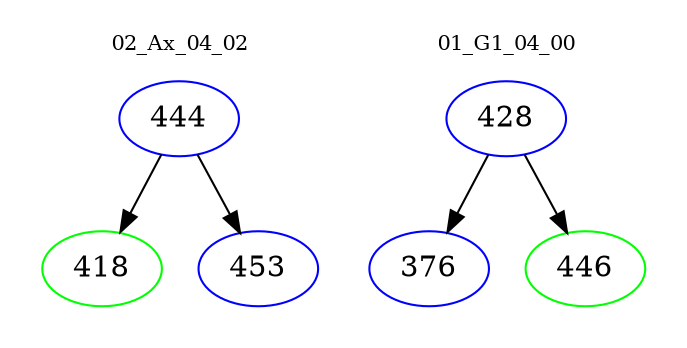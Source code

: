 digraph{
subgraph cluster_0 {
color = white
label = "02_Ax_04_02";
fontsize=10;
T0_444 [label="444", color="blue"]
T0_444 -> T0_418 [color="black"]
T0_418 [label="418", color="green"]
T0_444 -> T0_453 [color="black"]
T0_453 [label="453", color="blue"]
}
subgraph cluster_1 {
color = white
label = "01_G1_04_00";
fontsize=10;
T1_428 [label="428", color="blue"]
T1_428 -> T1_376 [color="black"]
T1_376 [label="376", color="blue"]
T1_428 -> T1_446 [color="black"]
T1_446 [label="446", color="green"]
}
}
